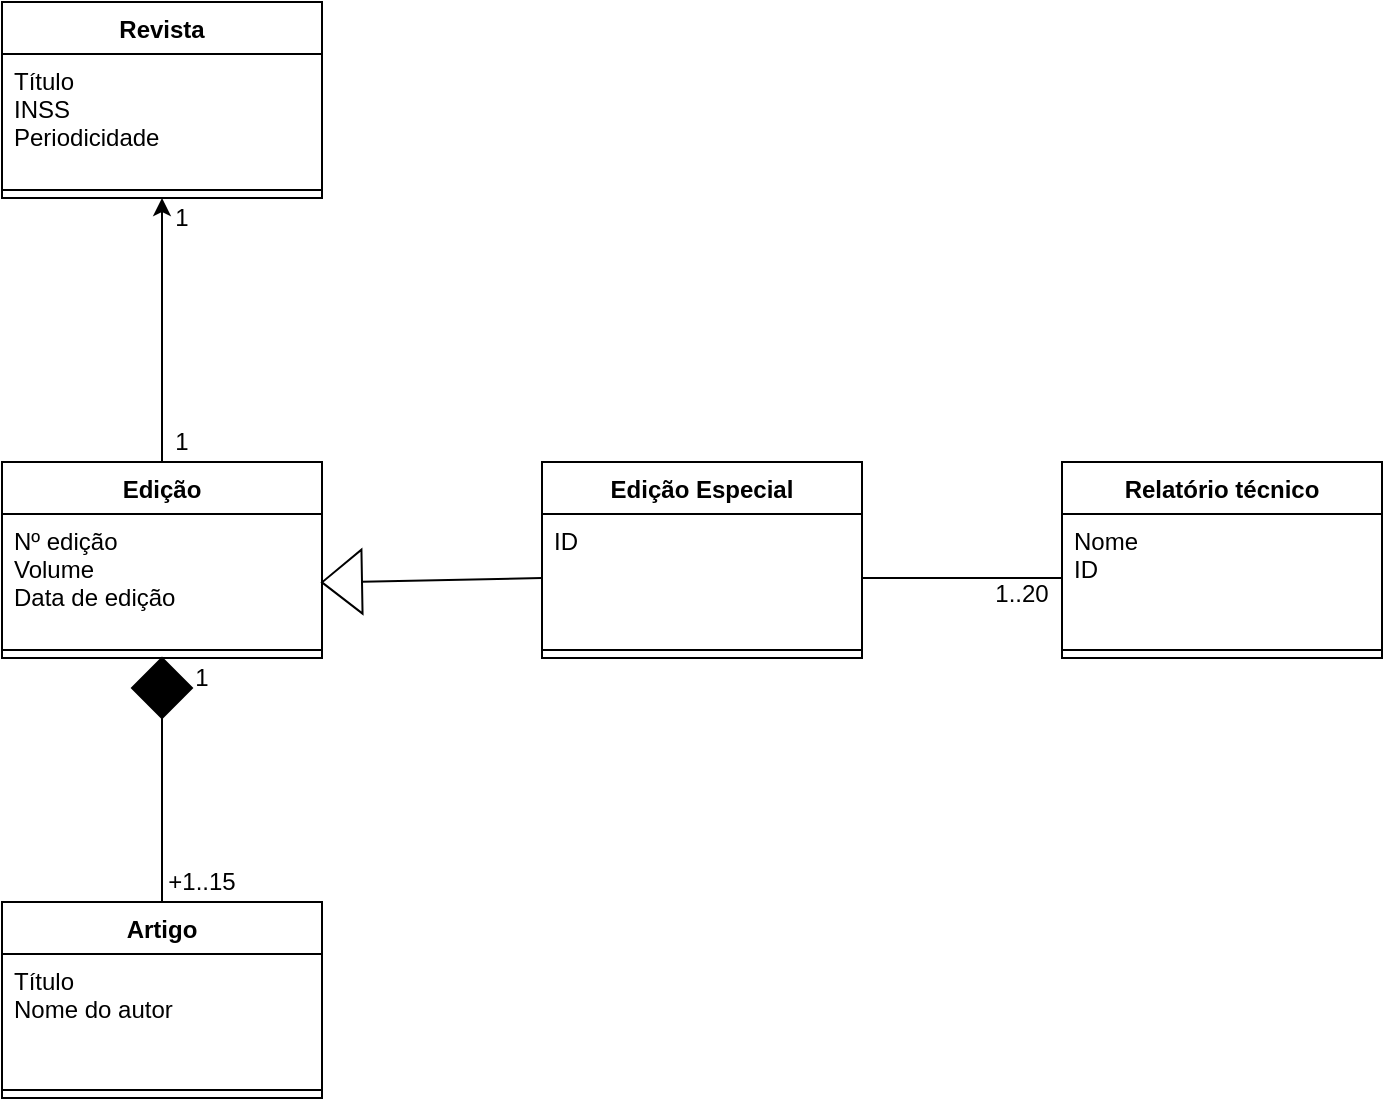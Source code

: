 <mxfile version="20.5.3" type="github">
  <diagram id="oieIykkjt50GyDJiN5uh" name="Page-1">
    <mxGraphModel dx="1324" dy="795" grid="1" gridSize="10" guides="1" tooltips="1" connect="1" arrows="1" fold="1" page="1" pageScale="1" pageWidth="1920" pageHeight="1200" math="0" shadow="0">
      <root>
        <mxCell id="0" />
        <mxCell id="1" parent="0" />
        <mxCell id="cj4QKr7KFUR1_Z23FWTv-1" value="Revista" style="swimlane;fontStyle=1;align=center;verticalAlign=top;childLayout=stackLayout;horizontal=1;startSize=26;horizontalStack=0;resizeParent=1;resizeParentMax=0;resizeLast=0;collapsible=1;marginBottom=0;" vertex="1" parent="1">
          <mxGeometry x="610" y="50" width="160" height="98" as="geometry" />
        </mxCell>
        <mxCell id="cj4QKr7KFUR1_Z23FWTv-2" value="Título&#xa;INSS&#xa;Periodicidade" style="text;strokeColor=none;fillColor=none;align=left;verticalAlign=top;spacingLeft=4;spacingRight=4;overflow=hidden;rotatable=0;points=[[0,0.5],[1,0.5]];portConstraint=eastwest;" vertex="1" parent="cj4QKr7KFUR1_Z23FWTv-1">
          <mxGeometry y="26" width="160" height="64" as="geometry" />
        </mxCell>
        <mxCell id="cj4QKr7KFUR1_Z23FWTv-3" value="" style="line;strokeWidth=1;fillColor=none;align=left;verticalAlign=middle;spacingTop=-1;spacingLeft=3;spacingRight=3;rotatable=0;labelPosition=right;points=[];portConstraint=eastwest;strokeColor=inherit;" vertex="1" parent="cj4QKr7KFUR1_Z23FWTv-1">
          <mxGeometry y="90" width="160" height="8" as="geometry" />
        </mxCell>
        <mxCell id="cj4QKr7KFUR1_Z23FWTv-5" value="Artigo" style="swimlane;fontStyle=1;align=center;verticalAlign=top;childLayout=stackLayout;horizontal=1;startSize=26;horizontalStack=0;resizeParent=1;resizeParentMax=0;resizeLast=0;collapsible=1;marginBottom=0;" vertex="1" parent="1">
          <mxGeometry x="610" y="500" width="160" height="98" as="geometry" />
        </mxCell>
        <mxCell id="cj4QKr7KFUR1_Z23FWTv-6" value="Título&#xa;Nome do autor&#xa;" style="text;strokeColor=none;fillColor=none;align=left;verticalAlign=top;spacingLeft=4;spacingRight=4;overflow=hidden;rotatable=0;points=[[0,0.5],[1,0.5]];portConstraint=eastwest;" vertex="1" parent="cj4QKr7KFUR1_Z23FWTv-5">
          <mxGeometry y="26" width="160" height="64" as="geometry" />
        </mxCell>
        <mxCell id="cj4QKr7KFUR1_Z23FWTv-7" value="" style="line;strokeWidth=1;fillColor=none;align=left;verticalAlign=middle;spacingTop=-1;spacingLeft=3;spacingRight=3;rotatable=0;labelPosition=right;points=[];portConstraint=eastwest;strokeColor=inherit;" vertex="1" parent="cj4QKr7KFUR1_Z23FWTv-5">
          <mxGeometry y="90" width="160" height="8" as="geometry" />
        </mxCell>
        <mxCell id="cj4QKr7KFUR1_Z23FWTv-9" value="Edição" style="swimlane;fontStyle=1;align=center;verticalAlign=top;childLayout=stackLayout;horizontal=1;startSize=26;horizontalStack=0;resizeParent=1;resizeParentMax=0;resizeLast=0;collapsible=1;marginBottom=0;" vertex="1" parent="1">
          <mxGeometry x="610" y="280" width="160" height="98" as="geometry" />
        </mxCell>
        <mxCell id="cj4QKr7KFUR1_Z23FWTv-10" value="Nº edição&#xa;Volume&#xa;Data de edição" style="text;strokeColor=none;fillColor=none;align=left;verticalAlign=top;spacingLeft=4;spacingRight=4;overflow=hidden;rotatable=0;points=[[0,0.5],[1,0.5]];portConstraint=eastwest;" vertex="1" parent="cj4QKr7KFUR1_Z23FWTv-9">
          <mxGeometry y="26" width="160" height="64" as="geometry" />
        </mxCell>
        <mxCell id="cj4QKr7KFUR1_Z23FWTv-11" value="" style="line;strokeWidth=1;fillColor=none;align=left;verticalAlign=middle;spacingTop=-1;spacingLeft=3;spacingRight=3;rotatable=0;labelPosition=right;points=[];portConstraint=eastwest;strokeColor=inherit;" vertex="1" parent="cj4QKr7KFUR1_Z23FWTv-9">
          <mxGeometry y="90" width="160" height="8" as="geometry" />
        </mxCell>
        <mxCell id="cj4QKr7KFUR1_Z23FWTv-17" value="" style="endArrow=classic;html=1;rounded=0;exitX=0.5;exitY=0;exitDx=0;exitDy=0;entryX=0.5;entryY=1;entryDx=0;entryDy=0;startArrow=none;" edge="1" parent="1" source="cj4QKr7KFUR1_Z23FWTv-41" target="cj4QKr7KFUR1_Z23FWTv-9">
          <mxGeometry width="50" height="50" relative="1" as="geometry">
            <mxPoint x="680" y="430" as="sourcePoint" />
            <mxPoint x="730" y="380" as="targetPoint" />
          </mxGeometry>
        </mxCell>
        <mxCell id="cj4QKr7KFUR1_Z23FWTv-18" value="" style="endArrow=classic;html=1;rounded=0;exitX=0.5;exitY=0;exitDx=0;exitDy=0;entryX=0.5;entryY=1;entryDx=0;entryDy=0;" edge="1" parent="1" source="cj4QKr7KFUR1_Z23FWTv-9" target="cj4QKr7KFUR1_Z23FWTv-1">
          <mxGeometry width="50" height="50" relative="1" as="geometry">
            <mxPoint x="680" y="430" as="sourcePoint" />
            <mxPoint x="730" y="380" as="targetPoint" />
          </mxGeometry>
        </mxCell>
        <mxCell id="cj4QKr7KFUR1_Z23FWTv-24" value="1" style="text;html=1;strokeColor=none;fillColor=none;align=center;verticalAlign=middle;whiteSpace=wrap;rounded=0;" vertex="1" parent="1">
          <mxGeometry x="670" y="148" width="60" height="20" as="geometry" />
        </mxCell>
        <mxCell id="cj4QKr7KFUR1_Z23FWTv-25" value="1" style="text;html=1;strokeColor=none;fillColor=none;align=center;verticalAlign=middle;whiteSpace=wrap;rounded=0;" vertex="1" parent="1">
          <mxGeometry x="670" y="260" width="60" height="20" as="geometry" />
        </mxCell>
        <mxCell id="cj4QKr7KFUR1_Z23FWTv-26" value="1" style="text;html=1;strokeColor=none;fillColor=none;align=center;verticalAlign=middle;whiteSpace=wrap;rounded=0;" vertex="1" parent="1">
          <mxGeometry x="680" y="378" width="60" height="20" as="geometry" />
        </mxCell>
        <mxCell id="cj4QKr7KFUR1_Z23FWTv-28" value="+1..15" style="text;html=1;strokeColor=none;fillColor=none;align=center;verticalAlign=middle;whiteSpace=wrap;rounded=0;" vertex="1" parent="1">
          <mxGeometry x="680" y="480" width="60" height="20" as="geometry" />
        </mxCell>
        <mxCell id="cj4QKr7KFUR1_Z23FWTv-30" value="1..20" style="text;html=1;strokeColor=none;fillColor=none;align=center;verticalAlign=middle;whiteSpace=wrap;rounded=0;" vertex="1" parent="1">
          <mxGeometry x="1090" y="336" width="60" height="20" as="geometry" />
        </mxCell>
        <mxCell id="cj4QKr7KFUR1_Z23FWTv-31" value="" style="endArrow=none;html=1;rounded=0;entryX=0;entryY=0.5;entryDx=0;entryDy=0;exitX=0;exitY=0.5;exitDx=0;exitDy=0;" edge="1" parent="1" source="cj4QKr7KFUR1_Z23FWTv-32">
          <mxGeometry width="50" height="50" relative="1" as="geometry">
            <mxPoint x="800" y="338" as="sourcePoint" />
            <mxPoint x="880" y="338" as="targetPoint" />
          </mxGeometry>
        </mxCell>
        <mxCell id="cj4QKr7KFUR1_Z23FWTv-32" value="" style="triangle;whiteSpace=wrap;html=1;rotation=-181;" vertex="1" parent="1">
          <mxGeometry x="770" y="324" width="20" height="32" as="geometry" />
        </mxCell>
        <mxCell id="cj4QKr7KFUR1_Z23FWTv-33" value="Relatório técnico" style="swimlane;fontStyle=1;align=center;verticalAlign=top;childLayout=stackLayout;horizontal=1;startSize=26;horizontalStack=0;resizeParent=1;resizeParentMax=0;resizeLast=0;collapsible=1;marginBottom=0;" vertex="1" parent="1">
          <mxGeometry x="1140" y="280" width="160" height="98" as="geometry" />
        </mxCell>
        <mxCell id="cj4QKr7KFUR1_Z23FWTv-34" value="Nome&#xa;ID" style="text;strokeColor=none;fillColor=none;align=left;verticalAlign=top;spacingLeft=4;spacingRight=4;overflow=hidden;rotatable=0;points=[[0,0.5],[1,0.5]];portConstraint=eastwest;" vertex="1" parent="cj4QKr7KFUR1_Z23FWTv-33">
          <mxGeometry y="26" width="160" height="64" as="geometry" />
        </mxCell>
        <mxCell id="cj4QKr7KFUR1_Z23FWTv-35" value="" style="line;strokeWidth=1;fillColor=none;align=left;verticalAlign=middle;spacingTop=-1;spacingLeft=3;spacingRight=3;rotatable=0;labelPosition=right;points=[];portConstraint=eastwest;strokeColor=inherit;" vertex="1" parent="cj4QKr7KFUR1_Z23FWTv-33">
          <mxGeometry y="90" width="160" height="8" as="geometry" />
        </mxCell>
        <mxCell id="cj4QKr7KFUR1_Z23FWTv-40" value="" style="endArrow=none;html=1;rounded=0;exitX=1;exitY=0.5;exitDx=0;exitDy=0;entryX=0;entryY=0.5;entryDx=0;entryDy=0;" edge="1" parent="1" target="cj4QKr7KFUR1_Z23FWTv-34">
          <mxGeometry width="50" height="50" relative="1" as="geometry">
            <mxPoint x="1040" y="338" as="sourcePoint" />
            <mxPoint x="940" y="280" as="targetPoint" />
          </mxGeometry>
        </mxCell>
        <mxCell id="cj4QKr7KFUR1_Z23FWTv-41" value="" style="rhombus;whiteSpace=wrap;html=1;strokeColor=#000000;fillColor=#000000;" vertex="1" parent="1">
          <mxGeometry x="675" y="378" width="30" height="30" as="geometry" />
        </mxCell>
        <mxCell id="cj4QKr7KFUR1_Z23FWTv-44" value="" style="endArrow=none;html=1;rounded=0;exitX=0.5;exitY=0;exitDx=0;exitDy=0;entryX=0.5;entryY=1;entryDx=0;entryDy=0;" edge="1" parent="1" source="cj4QKr7KFUR1_Z23FWTv-5" target="cj4QKr7KFUR1_Z23FWTv-41">
          <mxGeometry width="50" height="50" relative="1" as="geometry">
            <mxPoint x="690" y="500" as="sourcePoint" />
            <mxPoint x="690" y="378" as="targetPoint" />
          </mxGeometry>
        </mxCell>
        <mxCell id="cj4QKr7KFUR1_Z23FWTv-46" value="Edição Especial" style="swimlane;fontStyle=1;align=center;verticalAlign=top;childLayout=stackLayout;horizontal=1;startSize=26;horizontalStack=0;resizeParent=1;resizeParentMax=0;resizeLast=0;collapsible=1;marginBottom=0;" vertex="1" parent="1">
          <mxGeometry x="880" y="280" width="160" height="98" as="geometry" />
        </mxCell>
        <mxCell id="cj4QKr7KFUR1_Z23FWTv-47" value="ID" style="text;strokeColor=none;fillColor=none;align=left;verticalAlign=top;spacingLeft=4;spacingRight=4;overflow=hidden;rotatable=0;points=[[0,0.5],[1,0.5]];portConstraint=eastwest;" vertex="1" parent="cj4QKr7KFUR1_Z23FWTv-46">
          <mxGeometry y="26" width="160" height="64" as="geometry" />
        </mxCell>
        <mxCell id="cj4QKr7KFUR1_Z23FWTv-48" value="" style="line;strokeWidth=1;fillColor=none;align=left;verticalAlign=middle;spacingTop=-1;spacingLeft=3;spacingRight=3;rotatable=0;labelPosition=right;points=[];portConstraint=eastwest;strokeColor=inherit;" vertex="1" parent="cj4QKr7KFUR1_Z23FWTv-46">
          <mxGeometry y="90" width="160" height="8" as="geometry" />
        </mxCell>
      </root>
    </mxGraphModel>
  </diagram>
</mxfile>

